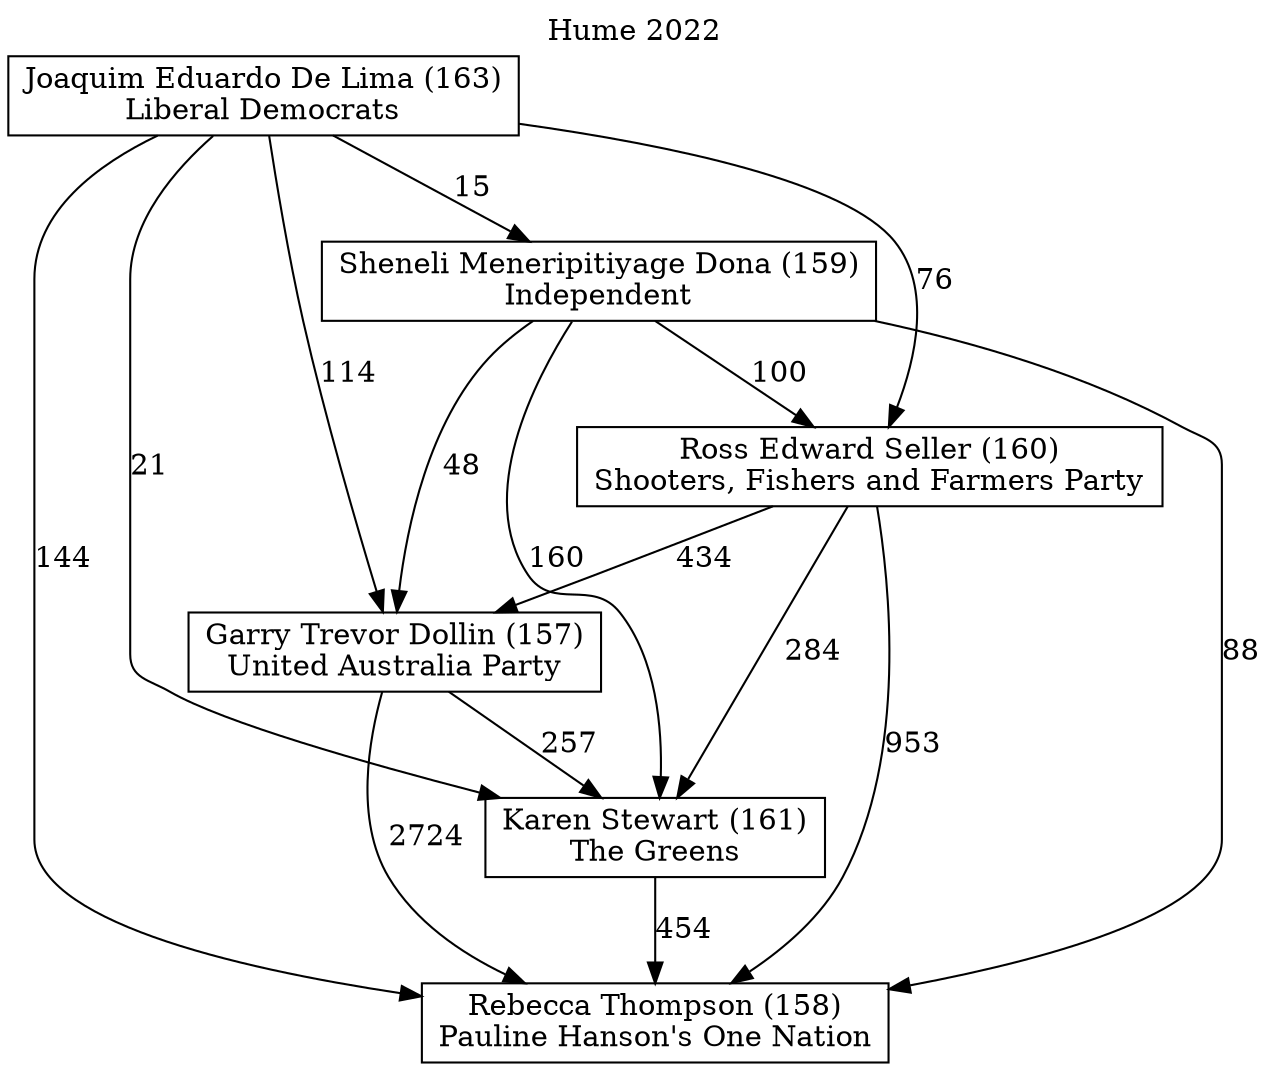 // House preference flow
digraph "Rebecca Thompson (158)_Hume_2022" {
	graph [label="Hume 2022" labelloc=t mclimit=2]
	node [shape=box]
	"Rebecca Thompson (158)" [label="Rebecca Thompson (158)
Pauline Hanson's One Nation"]
	"Karen Stewart (161)" [label="Karen Stewart (161)
The Greens"]
	"Garry Trevor Dollin (157)" [label="Garry Trevor Dollin (157)
United Australia Party"]
	"Ross Edward Seller (160)" [label="Ross Edward Seller (160)
Shooters, Fishers and Farmers Party"]
	"Sheneli Meneripitiyage Dona (159)" [label="Sheneli Meneripitiyage Dona (159)
Independent"]
	"Joaquim Eduardo De Lima (163)" [label="Joaquim Eduardo De Lima (163)
Liberal Democrats"]
	"Karen Stewart (161)" -> "Rebecca Thompson (158)" [label=454]
	"Garry Trevor Dollin (157)" -> "Karen Stewart (161)" [label=257]
	"Ross Edward Seller (160)" -> "Garry Trevor Dollin (157)" [label=434]
	"Sheneli Meneripitiyage Dona (159)" -> "Ross Edward Seller (160)" [label=100]
	"Joaquim Eduardo De Lima (163)" -> "Sheneli Meneripitiyage Dona (159)" [label=15]
	"Garry Trevor Dollin (157)" -> "Rebecca Thompson (158)" [label=2724]
	"Ross Edward Seller (160)" -> "Rebecca Thompson (158)" [label=953]
	"Sheneli Meneripitiyage Dona (159)" -> "Rebecca Thompson (158)" [label=88]
	"Joaquim Eduardo De Lima (163)" -> "Rebecca Thompson (158)" [label=144]
	"Joaquim Eduardo De Lima (163)" -> "Ross Edward Seller (160)" [label=76]
	"Sheneli Meneripitiyage Dona (159)" -> "Garry Trevor Dollin (157)" [label=48]
	"Joaquim Eduardo De Lima (163)" -> "Garry Trevor Dollin (157)" [label=114]
	"Ross Edward Seller (160)" -> "Karen Stewart (161)" [label=284]
	"Sheneli Meneripitiyage Dona (159)" -> "Karen Stewart (161)" [label=160]
	"Joaquim Eduardo De Lima (163)" -> "Karen Stewart (161)" [label=21]
}
